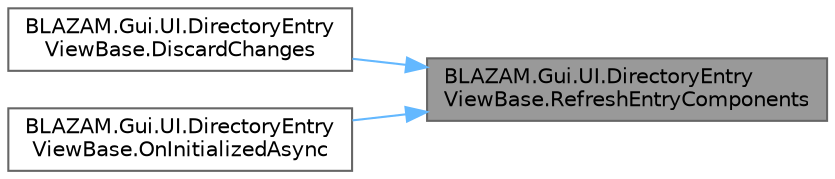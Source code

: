 digraph "BLAZAM.Gui.UI.DirectoryEntryViewBase.RefreshEntryComponents"
{
 // LATEX_PDF_SIZE
  bgcolor="transparent";
  edge [fontname=Helvetica,fontsize=10,labelfontname=Helvetica,labelfontsize=10];
  node [fontname=Helvetica,fontsize=10,shape=box,height=0.2,width=0.4];
  rankdir="RL";
  Node1 [id="Node000001",label="BLAZAM.Gui.UI.DirectoryEntry\lViewBase.RefreshEntryComponents",height=0.2,width=0.4,color="gray40", fillcolor="grey60", style="filled", fontcolor="black",tooltip="Refreshes the SubHeader along with invoking StateHasChanged();."];
  Node1 -> Node2 [id="edge3_Node000001_Node000002",dir="back",color="steelblue1",style="solid",tooltip=" "];
  Node2 [id="Node000002",label="BLAZAM.Gui.UI.DirectoryEntry\lViewBase.DiscardChanges",height=0.2,width=0.4,color="grey40", fillcolor="white", style="filled",URL="$class_b_l_a_z_a_m_1_1_gui_1_1_u_i_1_1_directory_entry_view_base.html#ae948fa94bf670855f722b2b680ccf0bd",tooltip="Prompts the user for confirmation and sends a discard changes call to the IDirectoryEntryAdapter to r..."];
  Node1 -> Node3 [id="edge4_Node000001_Node000003",dir="back",color="steelblue1",style="solid",tooltip=" "];
  Node3 [id="Node000003",label="BLAZAM.Gui.UI.DirectoryEntry\lViewBase.OnInitializedAsync",height=0.2,width=0.4,color="grey40", fillcolor="white", style="filled",URL="$class_b_l_a_z_a_m_1_1_gui_1_1_u_i_1_1_directory_entry_view_base.html#a028047e86f5590f672bb97654cb31842",tooltip="Loads custom fields and sets up event listeners for entry changes."];
}
